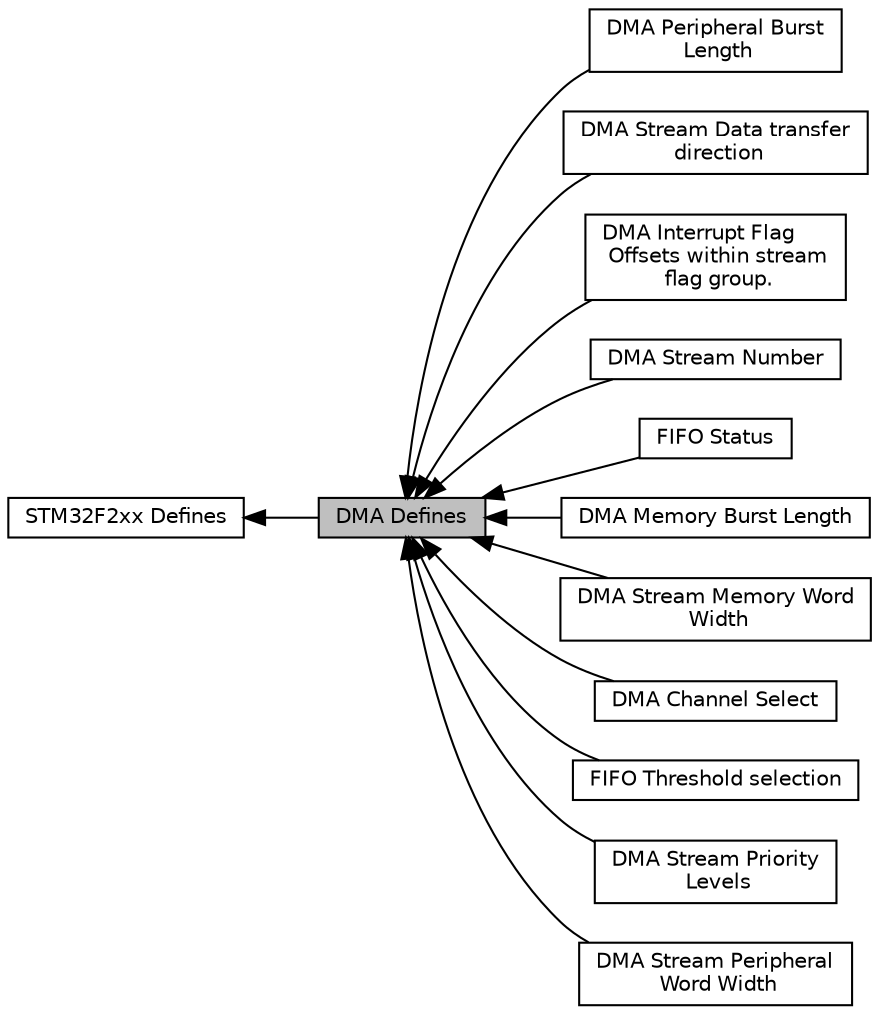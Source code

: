 digraph "DMA Defines"
{
  edge [fontname="Helvetica",fontsize="10",labelfontname="Helvetica",labelfontsize="10"];
  node [fontname="Helvetica",fontsize="10",shape=record];
  rankdir=LR;
  Node1 [label="STM32F2xx Defines",height=0.2,width=0.4,color="black", fillcolor="white", style="filled",URL="$group__STM32F2xx__defines.html",tooltip="Defined Constants and Types for the STM32F2xx series. "];
  Node8 [label="DMA Peripheral Burst\l Length",height=0.2,width=0.4,color="black", fillcolor="white", style="filled",URL="$group__dma__pburst.html"];
  Node4 [label="DMA Stream Data transfer\l direction",height=0.2,width=0.4,color="black", fillcolor="white", style="filled",URL="$group__dma__st__dir.html"];
  Node3 [label="DMA Interrupt Flag\l Offsets within stream\l flag group.",height=0.2,width=0.4,color="black", fillcolor="white", style="filled",URL="$group__dma__if__offset.html"];
  Node2 [label="DMA Stream Number",height=0.2,width=0.4,color="black", fillcolor="white", style="filled",URL="$group__dma__st__number.html"];
  Node12 [label="FIFO Status",height=0.2,width=0.4,color="black", fillcolor="white", style="filled",URL="$group__dma__fifo__status.html"];
  Node9 [label="DMA Memory Burst Length",height=0.2,width=0.4,color="black", fillcolor="white", style="filled",URL="$group__dma__mburst.html"];
  Node6 [label="DMA Stream Memory Word\l Width",height=0.2,width=0.4,color="black", fillcolor="white", style="filled",URL="$group__dma__st__memwidth.html"];
  Node10 [label="DMA Channel Select",height=0.2,width=0.4,color="black", fillcolor="white", style="filled",URL="$group__dma__ch__sel.html"];
  Node11 [label="FIFO Threshold selection",height=0.2,width=0.4,color="black", fillcolor="white", style="filled",URL="$group__dma__fifo__thresh.html"];
  Node7 [label="DMA Stream Priority\l Levels",height=0.2,width=0.4,color="black", fillcolor="white", style="filled",URL="$group__dma__st__pri.html"];
  Node0 [label="DMA Defines",height=0.2,width=0.4,color="black", fillcolor="grey75", style="filled", fontcolor="black"];
  Node5 [label="DMA Stream Peripheral\l Word Width",height=0.2,width=0.4,color="black", fillcolor="white", style="filled",URL="$group__dma__st__perwidth.html"];
  Node1->Node0 [shape=plaintext, dir="back", style="solid"];
  Node0->Node2 [shape=plaintext, dir="back", style="solid"];
  Node0->Node3 [shape=plaintext, dir="back", style="solid"];
  Node0->Node4 [shape=plaintext, dir="back", style="solid"];
  Node0->Node5 [shape=plaintext, dir="back", style="solid"];
  Node0->Node6 [shape=plaintext, dir="back", style="solid"];
  Node0->Node7 [shape=plaintext, dir="back", style="solid"];
  Node0->Node8 [shape=plaintext, dir="back", style="solid"];
  Node0->Node9 [shape=plaintext, dir="back", style="solid"];
  Node0->Node10 [shape=plaintext, dir="back", style="solid"];
  Node0->Node11 [shape=plaintext, dir="back", style="solid"];
  Node0->Node12 [shape=plaintext, dir="back", style="solid"];
}
